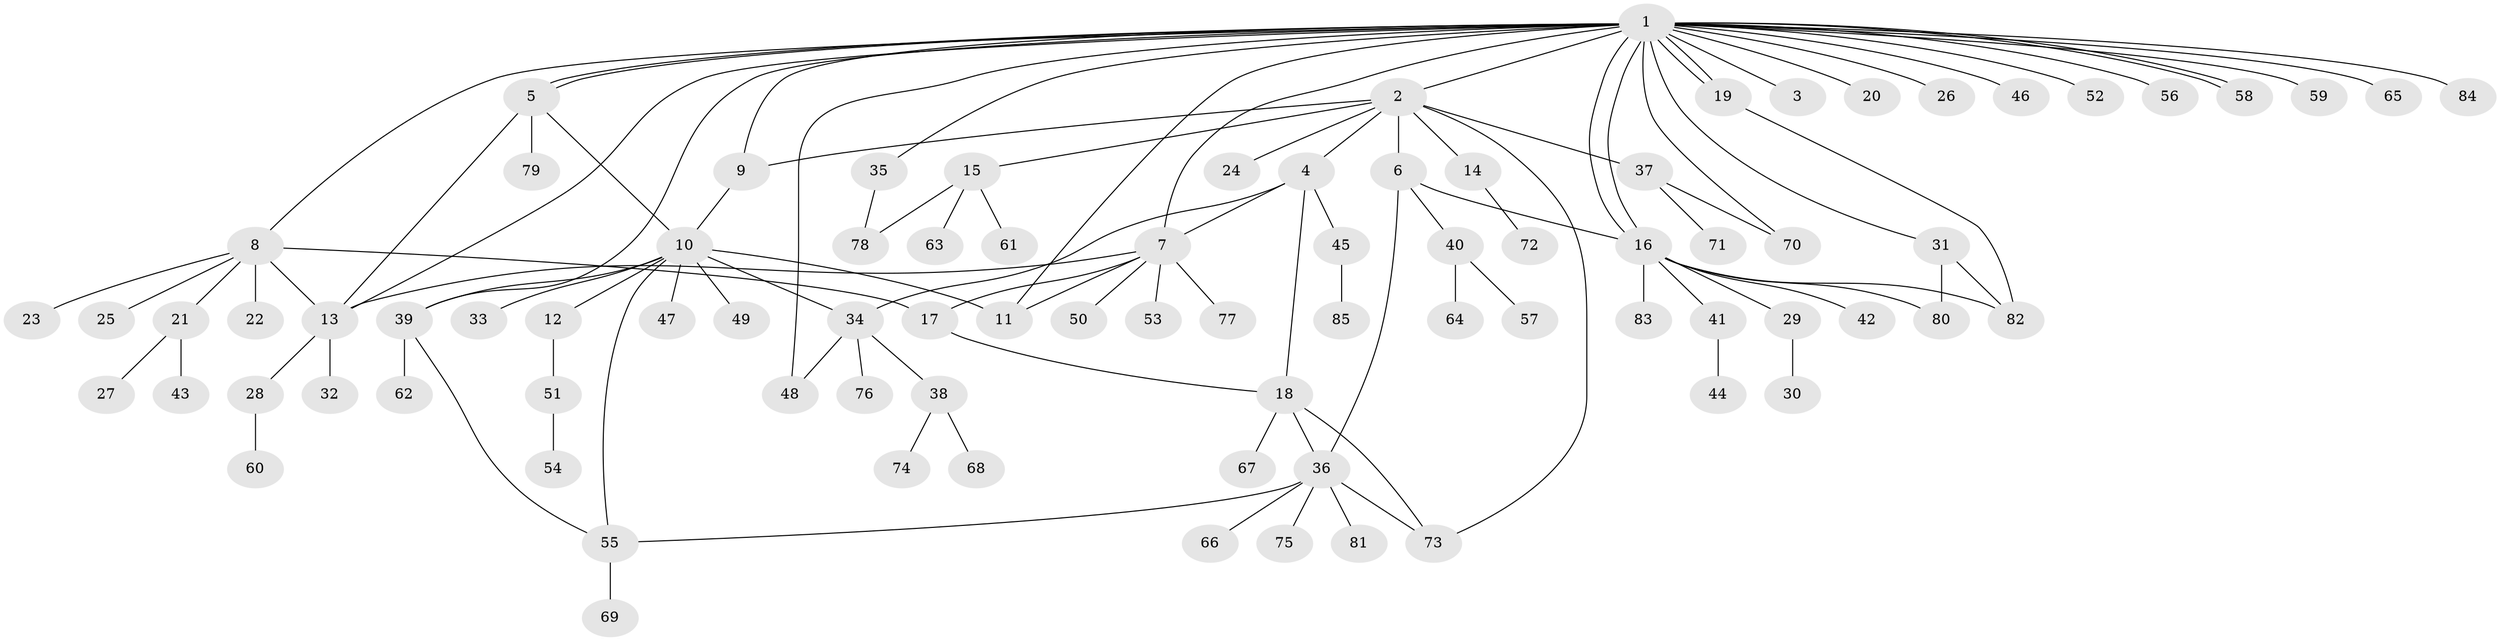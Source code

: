 // coarse degree distribution, {1: 0.803921568627451, 8: 0.058823529411764705, 4: 0.0196078431372549, 3: 0.0196078431372549, 22: 0.0196078431372549, 2: 0.0392156862745098, 7: 0.0392156862745098}
// Generated by graph-tools (version 1.1) at 2025/51/03/04/25 21:51:33]
// undirected, 85 vertices, 112 edges
graph export_dot {
graph [start="1"]
  node [color=gray90,style=filled];
  1;
  2;
  3;
  4;
  5;
  6;
  7;
  8;
  9;
  10;
  11;
  12;
  13;
  14;
  15;
  16;
  17;
  18;
  19;
  20;
  21;
  22;
  23;
  24;
  25;
  26;
  27;
  28;
  29;
  30;
  31;
  32;
  33;
  34;
  35;
  36;
  37;
  38;
  39;
  40;
  41;
  42;
  43;
  44;
  45;
  46;
  47;
  48;
  49;
  50;
  51;
  52;
  53;
  54;
  55;
  56;
  57;
  58;
  59;
  60;
  61;
  62;
  63;
  64;
  65;
  66;
  67;
  68;
  69;
  70;
  71;
  72;
  73;
  74;
  75;
  76;
  77;
  78;
  79;
  80;
  81;
  82;
  83;
  84;
  85;
  1 -- 2;
  1 -- 3;
  1 -- 5;
  1 -- 5;
  1 -- 7;
  1 -- 8;
  1 -- 9;
  1 -- 11;
  1 -- 13;
  1 -- 16;
  1 -- 16;
  1 -- 19;
  1 -- 19;
  1 -- 20;
  1 -- 26;
  1 -- 31;
  1 -- 35;
  1 -- 39;
  1 -- 46;
  1 -- 48;
  1 -- 52;
  1 -- 56;
  1 -- 58;
  1 -- 58;
  1 -- 59;
  1 -- 65;
  1 -- 70;
  1 -- 84;
  2 -- 4;
  2 -- 6;
  2 -- 9;
  2 -- 14;
  2 -- 15;
  2 -- 24;
  2 -- 37;
  2 -- 73;
  4 -- 7;
  4 -- 18;
  4 -- 34;
  4 -- 45;
  5 -- 10;
  5 -- 13;
  5 -- 79;
  6 -- 16;
  6 -- 36;
  6 -- 40;
  7 -- 11;
  7 -- 13;
  7 -- 17;
  7 -- 50;
  7 -- 53;
  7 -- 77;
  8 -- 13;
  8 -- 17;
  8 -- 21;
  8 -- 22;
  8 -- 23;
  8 -- 25;
  9 -- 10;
  10 -- 11;
  10 -- 12;
  10 -- 33;
  10 -- 34;
  10 -- 39;
  10 -- 47;
  10 -- 49;
  10 -- 55;
  12 -- 51;
  13 -- 28;
  13 -- 32;
  14 -- 72;
  15 -- 61;
  15 -- 63;
  15 -- 78;
  16 -- 29;
  16 -- 41;
  16 -- 42;
  16 -- 80;
  16 -- 82;
  16 -- 83;
  17 -- 18;
  18 -- 36;
  18 -- 67;
  18 -- 73;
  19 -- 82;
  21 -- 27;
  21 -- 43;
  28 -- 60;
  29 -- 30;
  31 -- 80;
  31 -- 82;
  34 -- 38;
  34 -- 48;
  34 -- 76;
  35 -- 78;
  36 -- 55;
  36 -- 66;
  36 -- 73;
  36 -- 75;
  36 -- 81;
  37 -- 70;
  37 -- 71;
  38 -- 68;
  38 -- 74;
  39 -- 55;
  39 -- 62;
  40 -- 57;
  40 -- 64;
  41 -- 44;
  45 -- 85;
  51 -- 54;
  55 -- 69;
}
